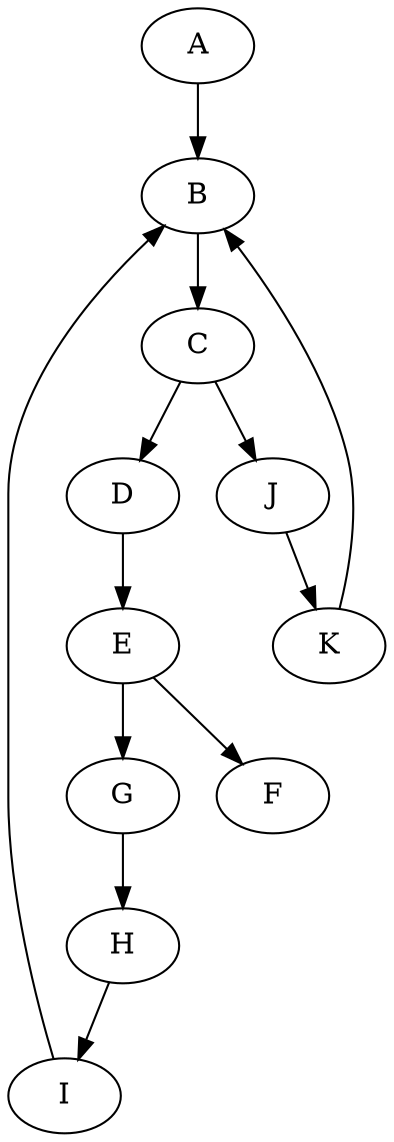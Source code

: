 digraph {
    zero[label="A"]
    a[label="B"]
    b[label="C"]
    c[label="D"]
    d[label="E"]
    end[label="F"]
    z[label="G"]
    z2[label="H"]
    z3[label="I"]
    c2[label="J"]
    d2[label="K"]



    zero -> a
    a -> b
    b -> c
    b -> c2
    c -> d
    d -> z
    d -> end
    z -> z2
    z2 -> z3
    z3 -> a
    c2 -> d2
    d2 -> a
}